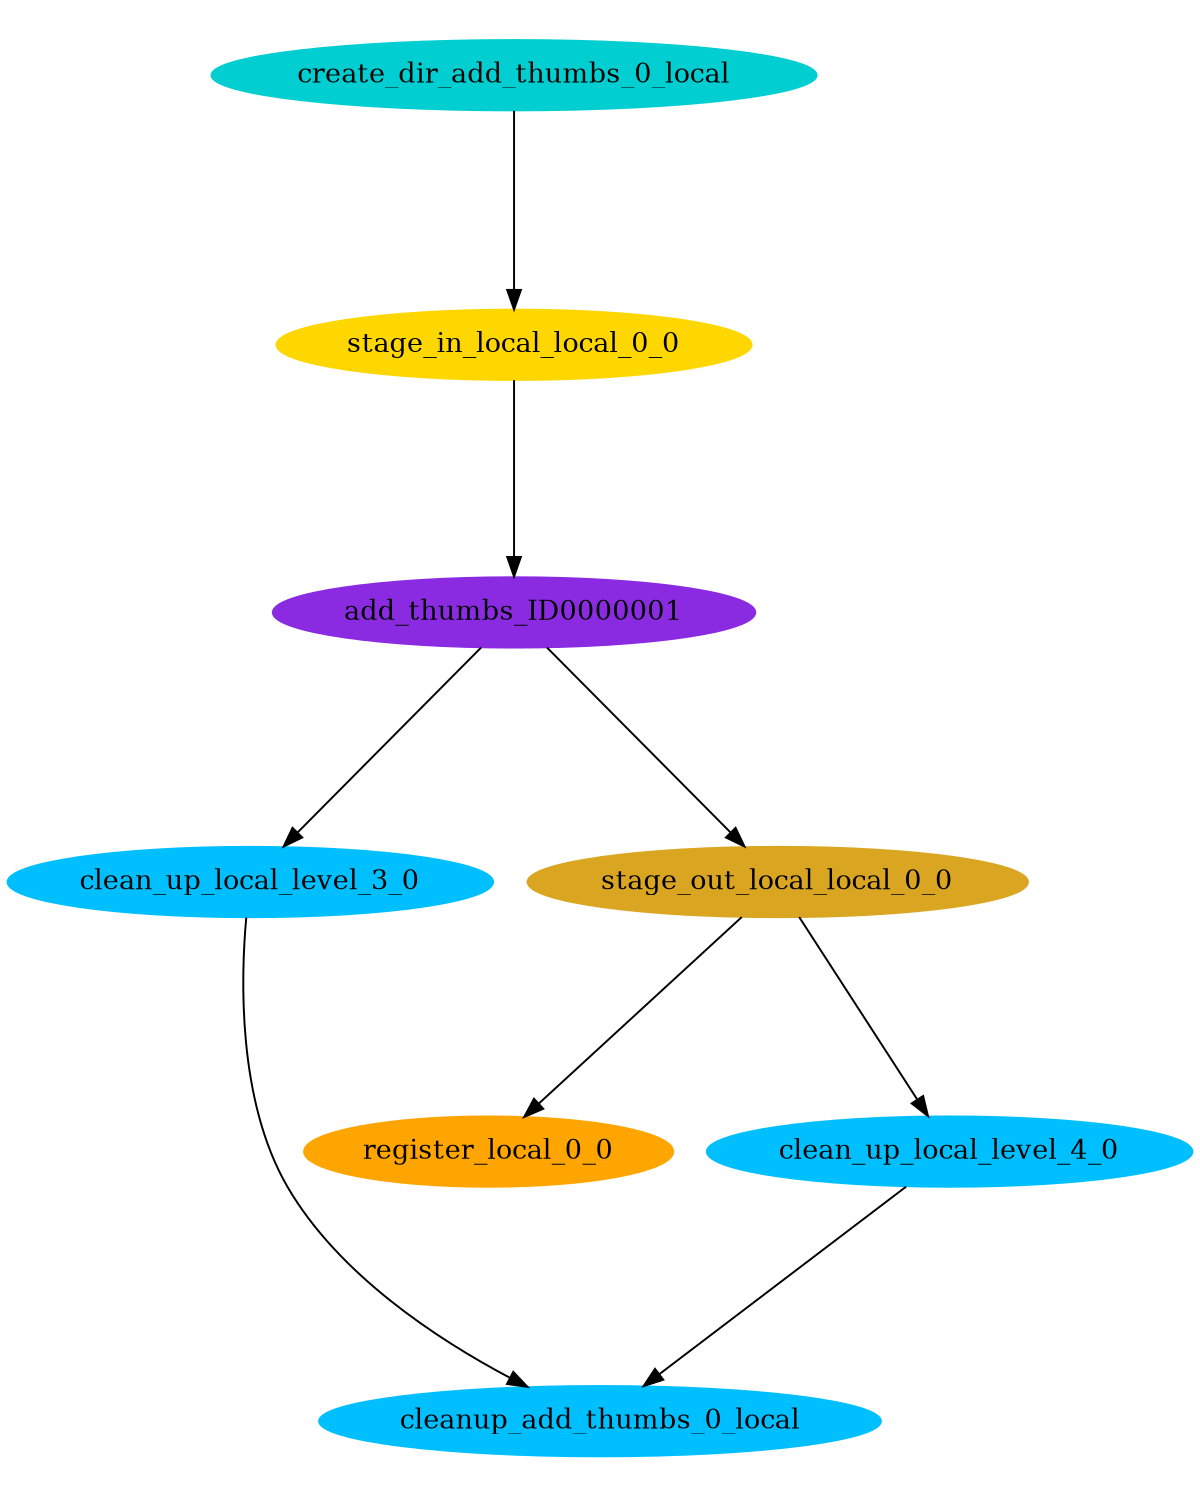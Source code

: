 digraph E {
size="8.0,10.0"
ratio=fill
node [shape=ellipse]
edge [arrowhead=normal, arrowsize=1.0]
	"register_local_0_0" [color=orange,style=filled,label="register_local_0_0"]
	"cleanup_add_thumbs_0_local" [color=deepskyblue,style=filled,label="cleanup_add_thumbs_0_local"]
	"clean_up_local_level_3_0" [color=deepskyblue,style=filled,label="clean_up_local_level_3_0"]
	"stage_out_local_local_0_0" [color=goldenrod,style=filled,label="stage_out_local_local_0_0"]
	"clean_up_local_level_4_0" [color=deepskyblue,style=filled,label="clean_up_local_level_4_0"]
	"create_dir_add_thumbs_0_local" [color=darkturquoise,style=filled,label="create_dir_add_thumbs_0_local"]
	"add_thumbs_ID0000001" [color=blueviolet,style=filled,label="add_thumbs_ID0000001"]
	"stage_in_local_local_0_0" [color=gold,style=filled,label="stage_in_local_local_0_0"]

	"clean_up_local_level_3_0" -> "cleanup_add_thumbs_0_local"
	"stage_out_local_local_0_0" -> "register_local_0_0"
	"stage_out_local_local_0_0" -> "clean_up_local_level_4_0"
	"clean_up_local_level_4_0" -> "cleanup_add_thumbs_0_local"
	"create_dir_add_thumbs_0_local" -> "stage_in_local_local_0_0"
	"add_thumbs_ID0000001" -> "clean_up_local_level_3_0"
	"add_thumbs_ID0000001" -> "stage_out_local_local_0_0"
	"stage_in_local_local_0_0" -> "add_thumbs_ID0000001"
}
